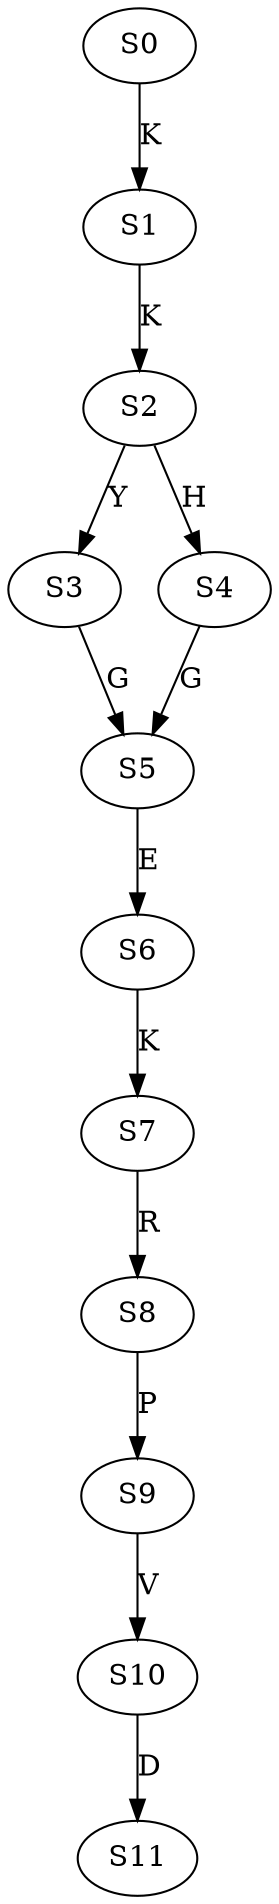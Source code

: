 strict digraph  {
	S0 -> S1 [ label = K ];
	S1 -> S2 [ label = K ];
	S2 -> S3 [ label = Y ];
	S2 -> S4 [ label = H ];
	S3 -> S5 [ label = G ];
	S4 -> S5 [ label = G ];
	S5 -> S6 [ label = E ];
	S6 -> S7 [ label = K ];
	S7 -> S8 [ label = R ];
	S8 -> S9 [ label = P ];
	S9 -> S10 [ label = V ];
	S10 -> S11 [ label = D ];
}
